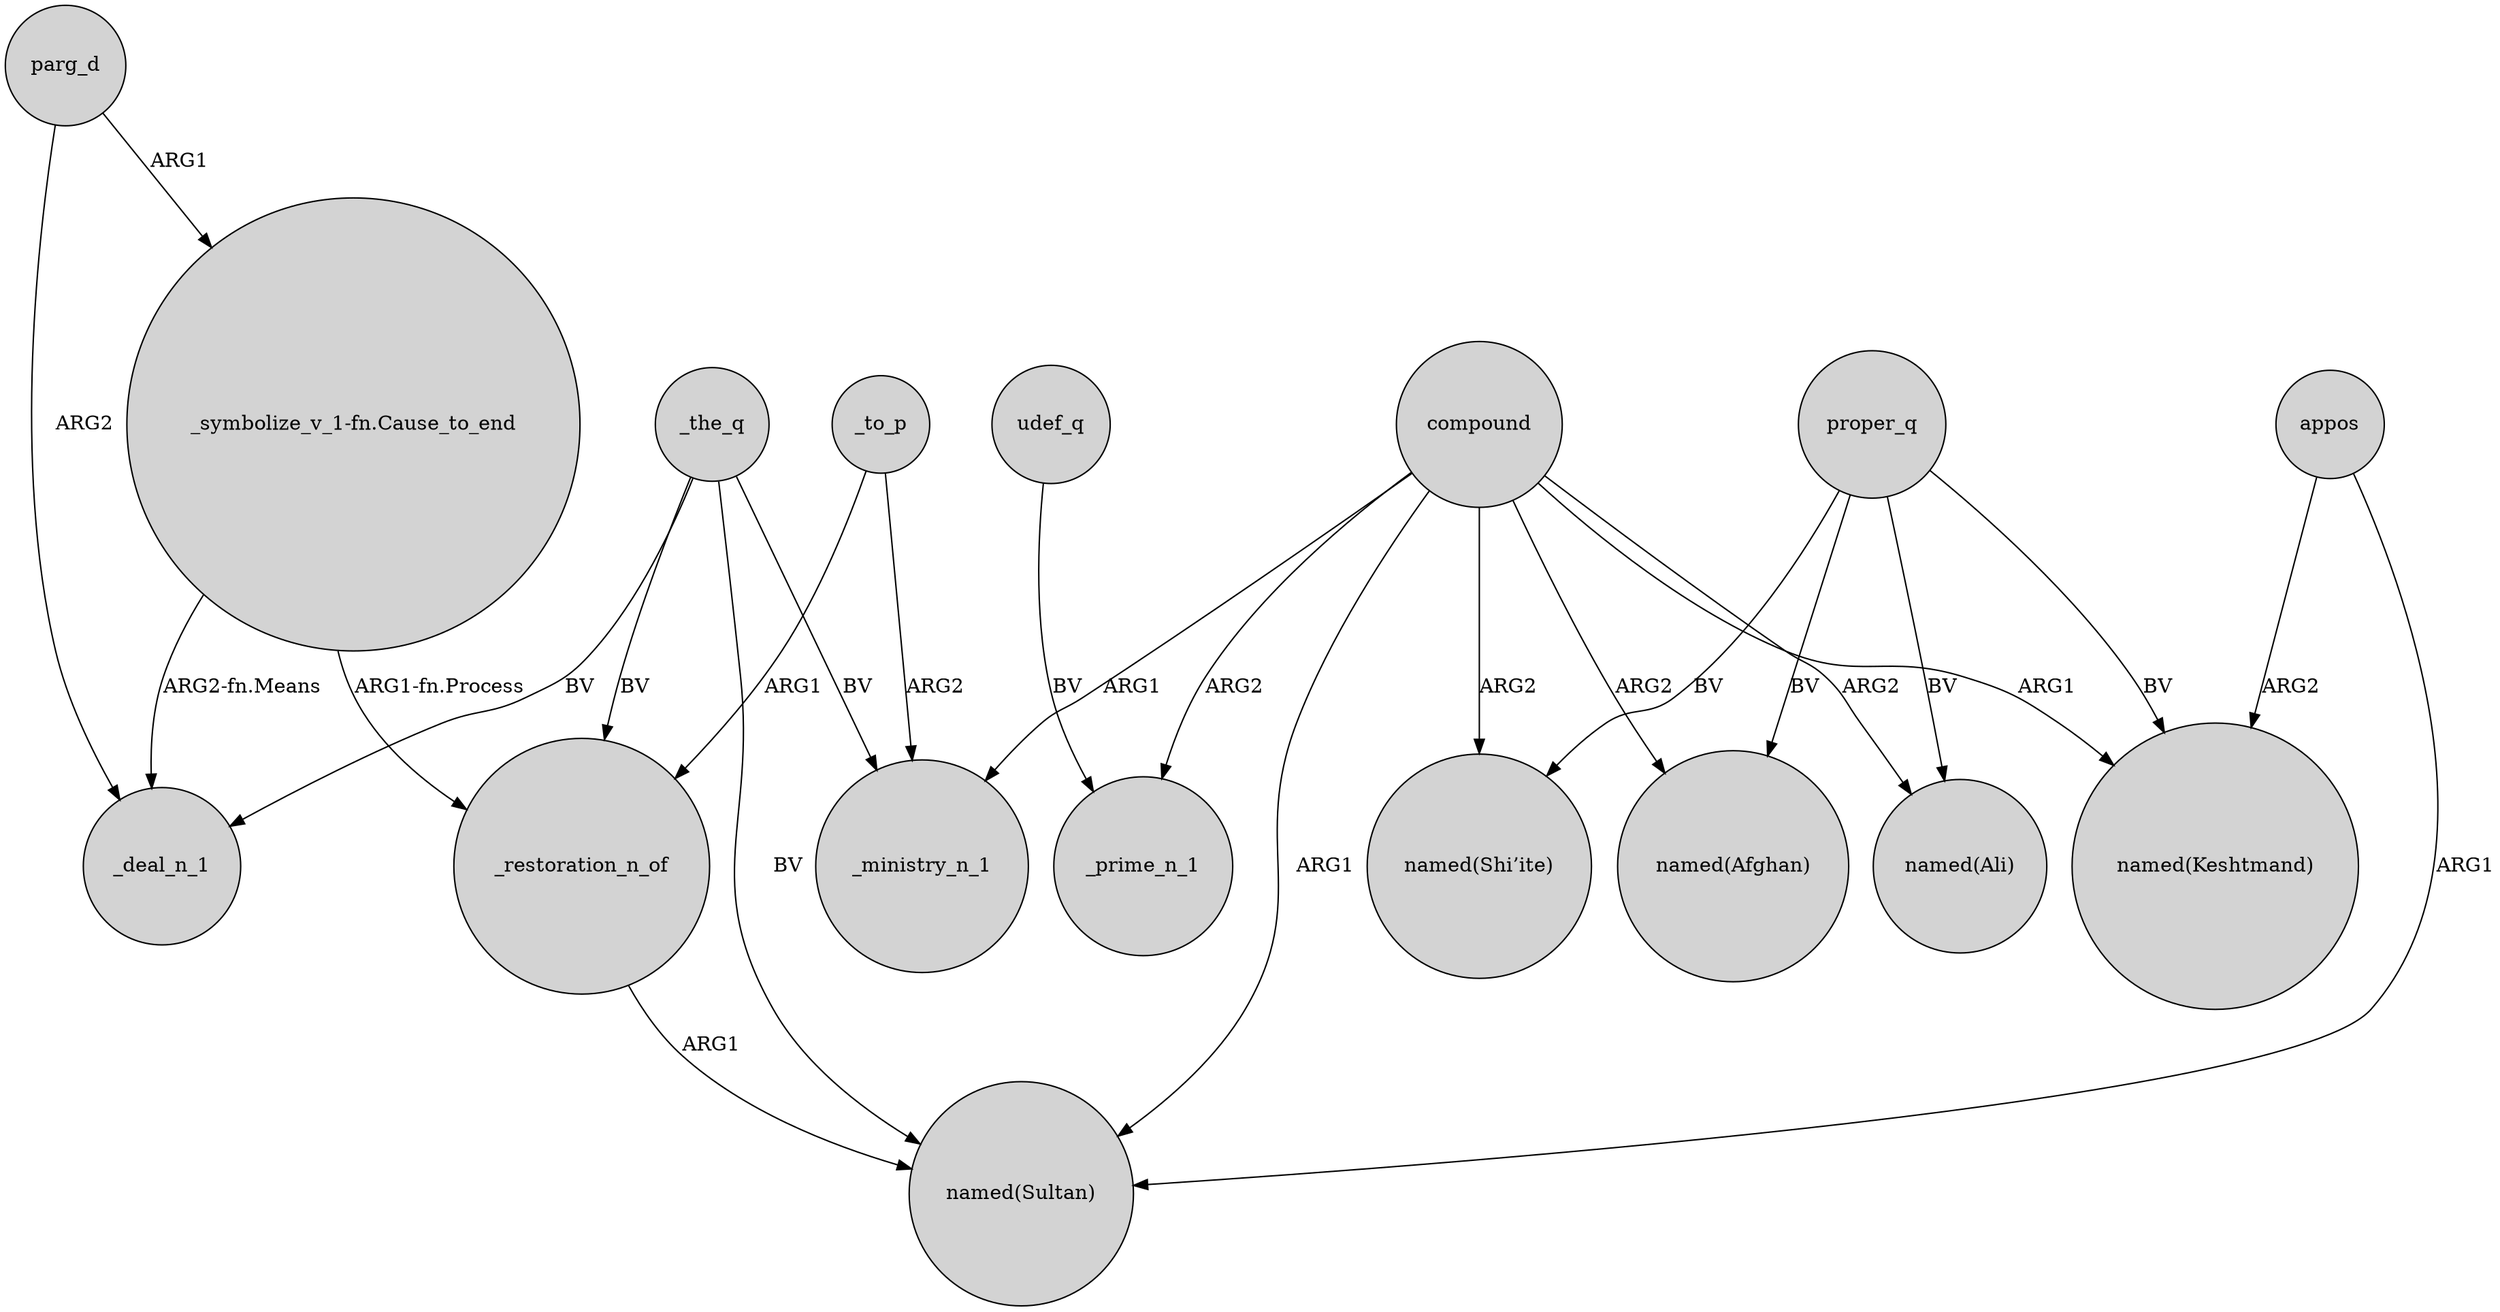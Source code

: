 digraph {
	node [shape=circle style=filled]
	parg_d -> "_symbolize_v_1-fn.Cause_to_end" [label=ARG1]
	"_symbolize_v_1-fn.Cause_to_end" -> _restoration_n_of [label="ARG1-fn.Process"]
	_the_q -> _deal_n_1 [label=BV]
	compound -> _prime_n_1 [label=ARG2]
	compound -> _ministry_n_1 [label=ARG1]
	parg_d -> _deal_n_1 [label=ARG2]
	compound -> "named(Shi’ite)" [label=ARG2]
	_the_q -> _restoration_n_of [label=BV]
	compound -> "named(Keshtmand)" [label=ARG1]
	proper_q -> "named(Keshtmand)" [label=BV]
	compound -> "named(Ali)" [label=ARG2]
	"_symbolize_v_1-fn.Cause_to_end" -> _deal_n_1 [label="ARG2-fn.Means"]
	udef_q -> _prime_n_1 [label=BV]
	appos -> "named(Sultan)" [label=ARG1]
	_to_p -> _restoration_n_of [label=ARG1]
	_to_p -> _ministry_n_1 [label=ARG2]
	_the_q -> "named(Sultan)" [label=BV]
	proper_q -> "named(Shi’ite)" [label=BV]
	proper_q -> "named(Ali)" [label=BV]
	compound -> "named(Sultan)" [label=ARG1]
	appos -> "named(Keshtmand)" [label=ARG2]
	_the_q -> _ministry_n_1 [label=BV]
	compound -> "named(Afghan)" [label=ARG2]
	proper_q -> "named(Afghan)" [label=BV]
	_restoration_n_of -> "named(Sultan)" [label=ARG1]
}
